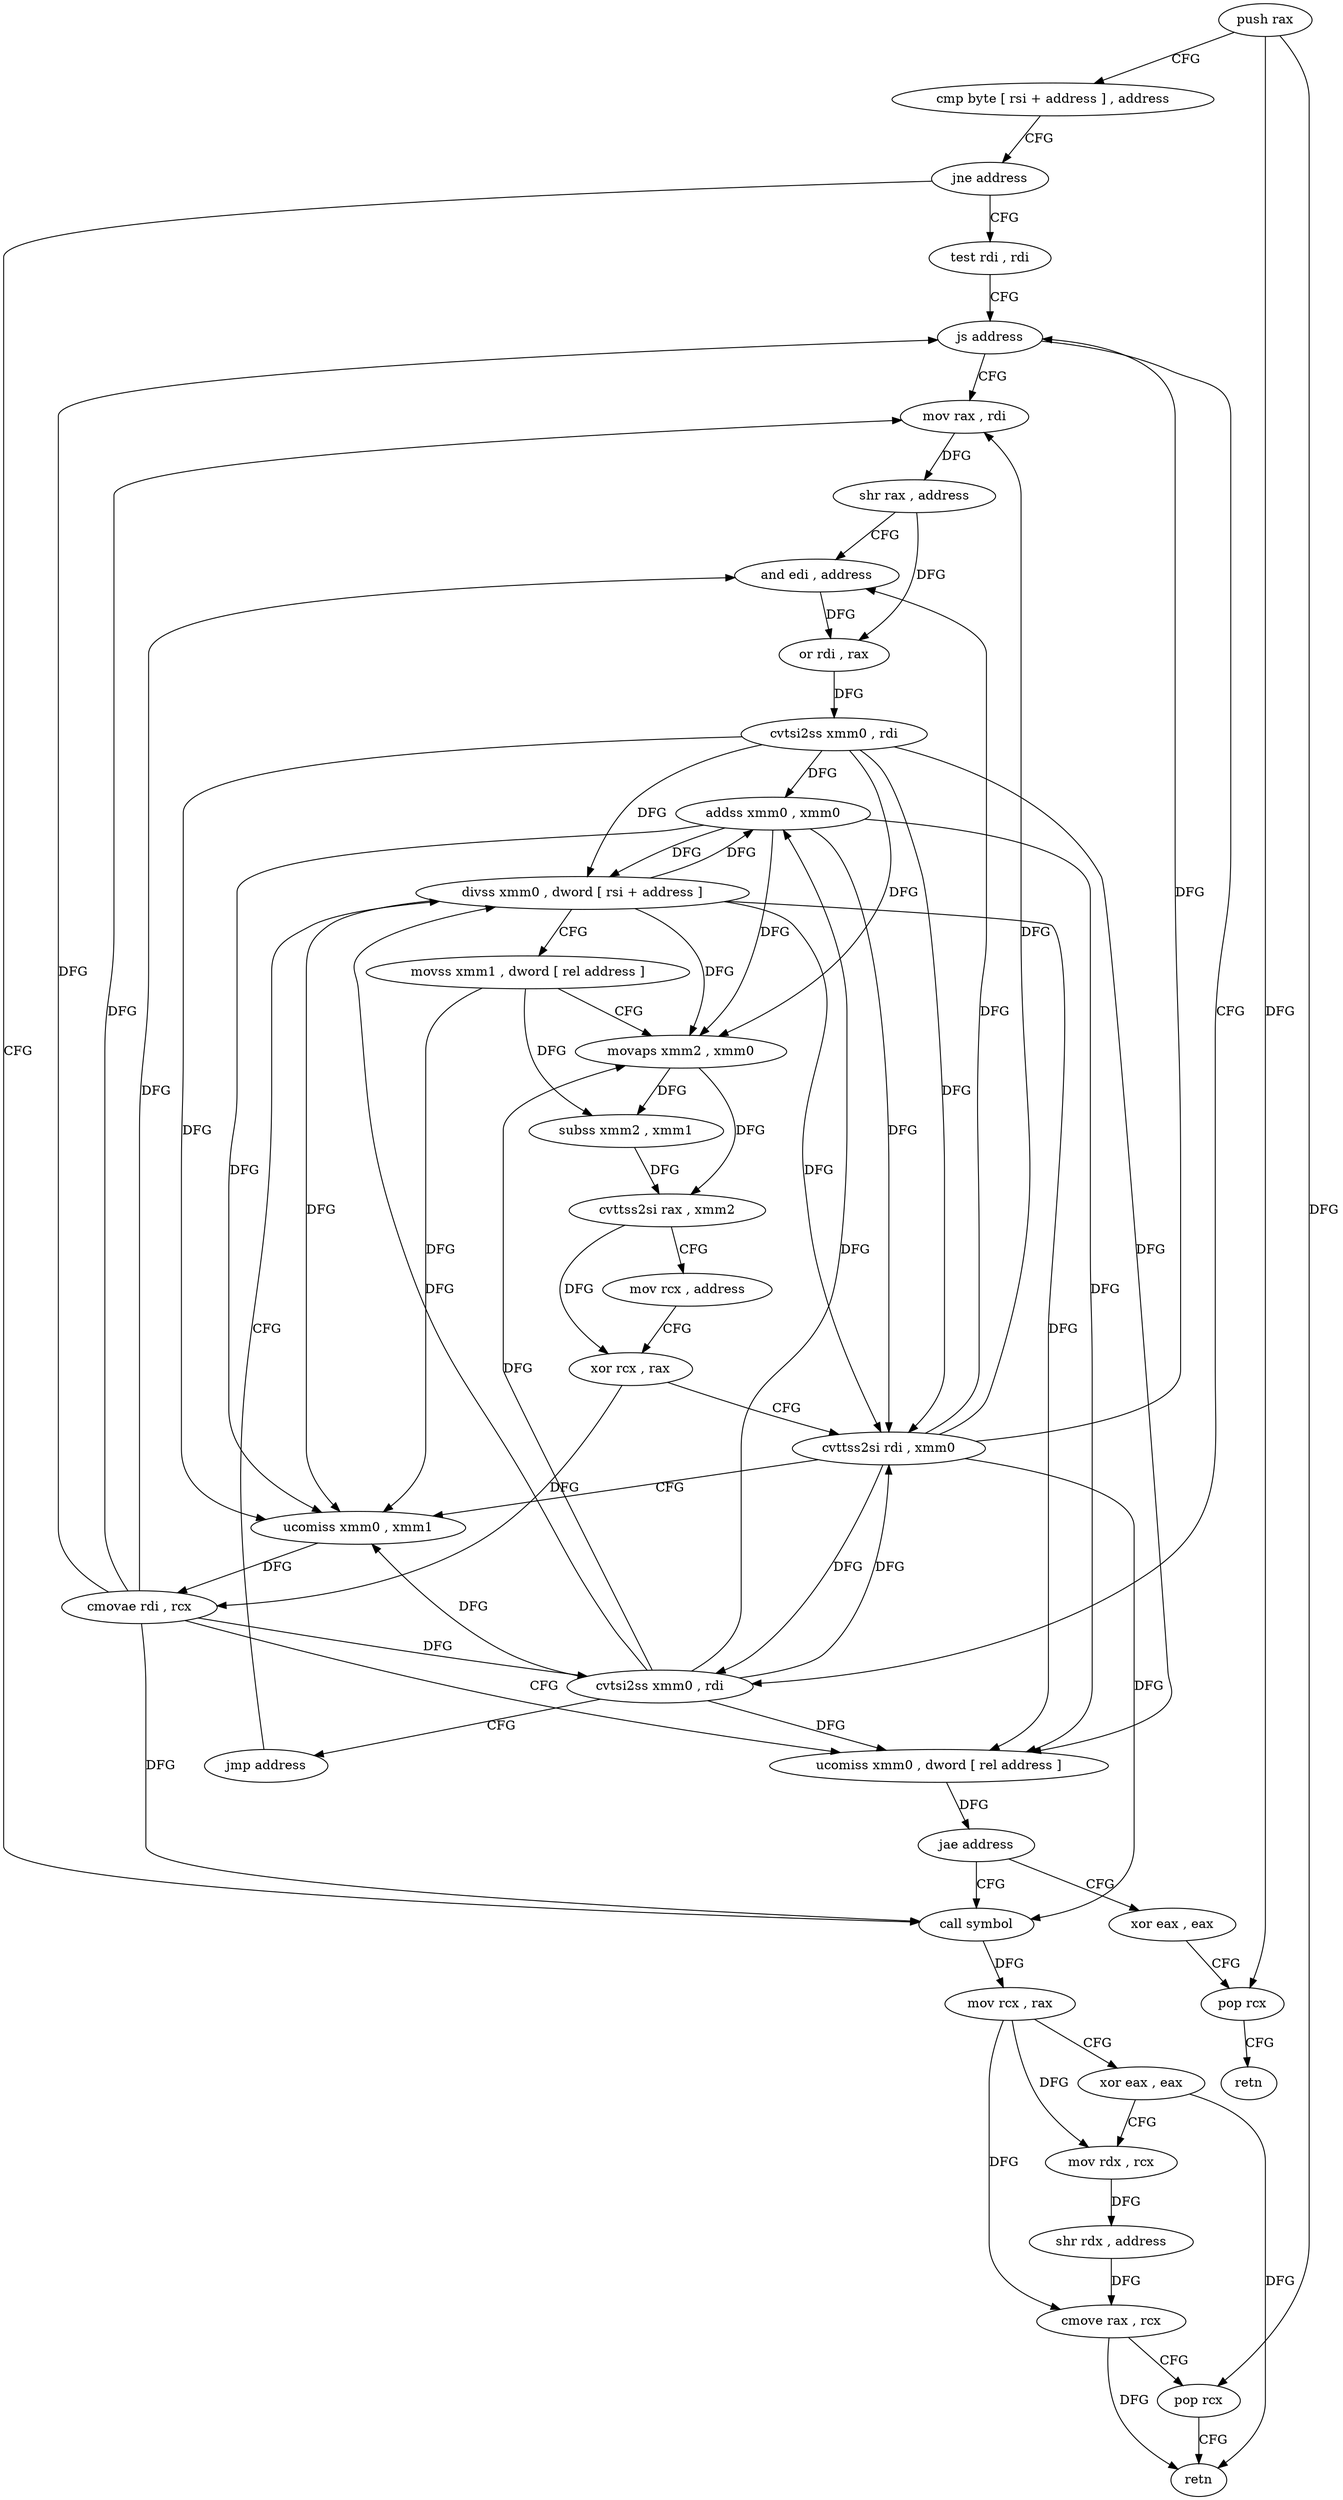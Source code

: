 digraph "func" {
"4220896" [label = "push rax" ]
"4220897" [label = "cmp byte [ rsi + address ] , address" ]
"4220901" [label = "jne address" ]
"4220995" [label = "call symbol" ]
"4220903" [label = "test rdi , rdi" ]
"4221000" [label = "mov rcx , rax" ]
"4221003" [label = "xor eax , eax" ]
"4221005" [label = "mov rdx , rcx" ]
"4221008" [label = "shr rdx , address" ]
"4221012" [label = "cmove rax , rcx" ]
"4221016" [label = "pop rcx" ]
"4221017" [label = "retn" ]
"4220906" [label = "js address" ]
"4220915" [label = "mov rax , rdi" ]
"4220908" [label = "cvtsi2ss xmm0 , rdi" ]
"4220918" [label = "shr rax , address" ]
"4220921" [label = "and edi , address" ]
"4220924" [label = "or rdi , rax" ]
"4220927" [label = "cvtsi2ss xmm0 , rdi" ]
"4220932" [label = "addss xmm0 , xmm0" ]
"4220936" [label = "divss xmm0 , dword [ rsi + address ]" ]
"4220913" [label = "jmp address" ]
"4221018" [label = "xor eax , eax" ]
"4221020" [label = "pop rcx" ]
"4221021" [label = "retn" ]
"4220941" [label = "movss xmm1 , dword [ rel address ]" ]
"4220949" [label = "movaps xmm2 , xmm0" ]
"4220952" [label = "subss xmm2 , xmm1" ]
"4220956" [label = "cvttss2si rax , xmm2" ]
"4220961" [label = "mov rcx , address" ]
"4220971" [label = "xor rcx , rax" ]
"4220974" [label = "cvttss2si rdi , xmm0" ]
"4220979" [label = "ucomiss xmm0 , xmm1" ]
"4220982" [label = "cmovae rdi , rcx" ]
"4220986" [label = "ucomiss xmm0 , dword [ rel address ]" ]
"4220993" [label = "jae address" ]
"4220896" -> "4220897" [ label = "CFG" ]
"4220896" -> "4221016" [ label = "DFG" ]
"4220896" -> "4221020" [ label = "DFG" ]
"4220897" -> "4220901" [ label = "CFG" ]
"4220901" -> "4220995" [ label = "CFG" ]
"4220901" -> "4220903" [ label = "CFG" ]
"4220995" -> "4221000" [ label = "DFG" ]
"4220903" -> "4220906" [ label = "CFG" ]
"4221000" -> "4221003" [ label = "CFG" ]
"4221000" -> "4221005" [ label = "DFG" ]
"4221000" -> "4221012" [ label = "DFG" ]
"4221003" -> "4221005" [ label = "CFG" ]
"4221003" -> "4221017" [ label = "DFG" ]
"4221005" -> "4221008" [ label = "DFG" ]
"4221008" -> "4221012" [ label = "DFG" ]
"4221012" -> "4221016" [ label = "CFG" ]
"4221012" -> "4221017" [ label = "DFG" ]
"4221016" -> "4221017" [ label = "CFG" ]
"4220906" -> "4220915" [ label = "CFG" ]
"4220906" -> "4220908" [ label = "CFG" ]
"4220915" -> "4220918" [ label = "DFG" ]
"4220908" -> "4220913" [ label = "CFG" ]
"4220908" -> "4220932" [ label = "DFG" ]
"4220908" -> "4220936" [ label = "DFG" ]
"4220908" -> "4220949" [ label = "DFG" ]
"4220908" -> "4220974" [ label = "DFG" ]
"4220908" -> "4220979" [ label = "DFG" ]
"4220908" -> "4220986" [ label = "DFG" ]
"4220918" -> "4220921" [ label = "CFG" ]
"4220918" -> "4220924" [ label = "DFG" ]
"4220921" -> "4220924" [ label = "DFG" ]
"4220924" -> "4220927" [ label = "DFG" ]
"4220927" -> "4220932" [ label = "DFG" ]
"4220927" -> "4220936" [ label = "DFG" ]
"4220927" -> "4220949" [ label = "DFG" ]
"4220927" -> "4220974" [ label = "DFG" ]
"4220927" -> "4220979" [ label = "DFG" ]
"4220927" -> "4220986" [ label = "DFG" ]
"4220932" -> "4220936" [ label = "DFG" ]
"4220932" -> "4220949" [ label = "DFG" ]
"4220932" -> "4220974" [ label = "DFG" ]
"4220932" -> "4220979" [ label = "DFG" ]
"4220932" -> "4220986" [ label = "DFG" ]
"4220936" -> "4220941" [ label = "CFG" ]
"4220936" -> "4220932" [ label = "DFG" ]
"4220936" -> "4220949" [ label = "DFG" ]
"4220936" -> "4220974" [ label = "DFG" ]
"4220936" -> "4220979" [ label = "DFG" ]
"4220936" -> "4220986" [ label = "DFG" ]
"4220913" -> "4220936" [ label = "CFG" ]
"4221018" -> "4221020" [ label = "CFG" ]
"4221020" -> "4221021" [ label = "CFG" ]
"4220941" -> "4220949" [ label = "CFG" ]
"4220941" -> "4220952" [ label = "DFG" ]
"4220941" -> "4220979" [ label = "DFG" ]
"4220949" -> "4220952" [ label = "DFG" ]
"4220949" -> "4220956" [ label = "DFG" ]
"4220952" -> "4220956" [ label = "DFG" ]
"4220956" -> "4220961" [ label = "CFG" ]
"4220956" -> "4220971" [ label = "DFG" ]
"4220961" -> "4220971" [ label = "CFG" ]
"4220971" -> "4220974" [ label = "CFG" ]
"4220971" -> "4220982" [ label = "DFG" ]
"4220974" -> "4220979" [ label = "CFG" ]
"4220974" -> "4220995" [ label = "DFG" ]
"4220974" -> "4220906" [ label = "DFG" ]
"4220974" -> "4220915" [ label = "DFG" ]
"4220974" -> "4220921" [ label = "DFG" ]
"4220974" -> "4220908" [ label = "DFG" ]
"4220979" -> "4220982" [ label = "DFG" ]
"4220982" -> "4220986" [ label = "CFG" ]
"4220982" -> "4220995" [ label = "DFG" ]
"4220982" -> "4220906" [ label = "DFG" ]
"4220982" -> "4220915" [ label = "DFG" ]
"4220982" -> "4220921" [ label = "DFG" ]
"4220982" -> "4220908" [ label = "DFG" ]
"4220986" -> "4220993" [ label = "DFG" ]
"4220993" -> "4221018" [ label = "CFG" ]
"4220993" -> "4220995" [ label = "CFG" ]
}
